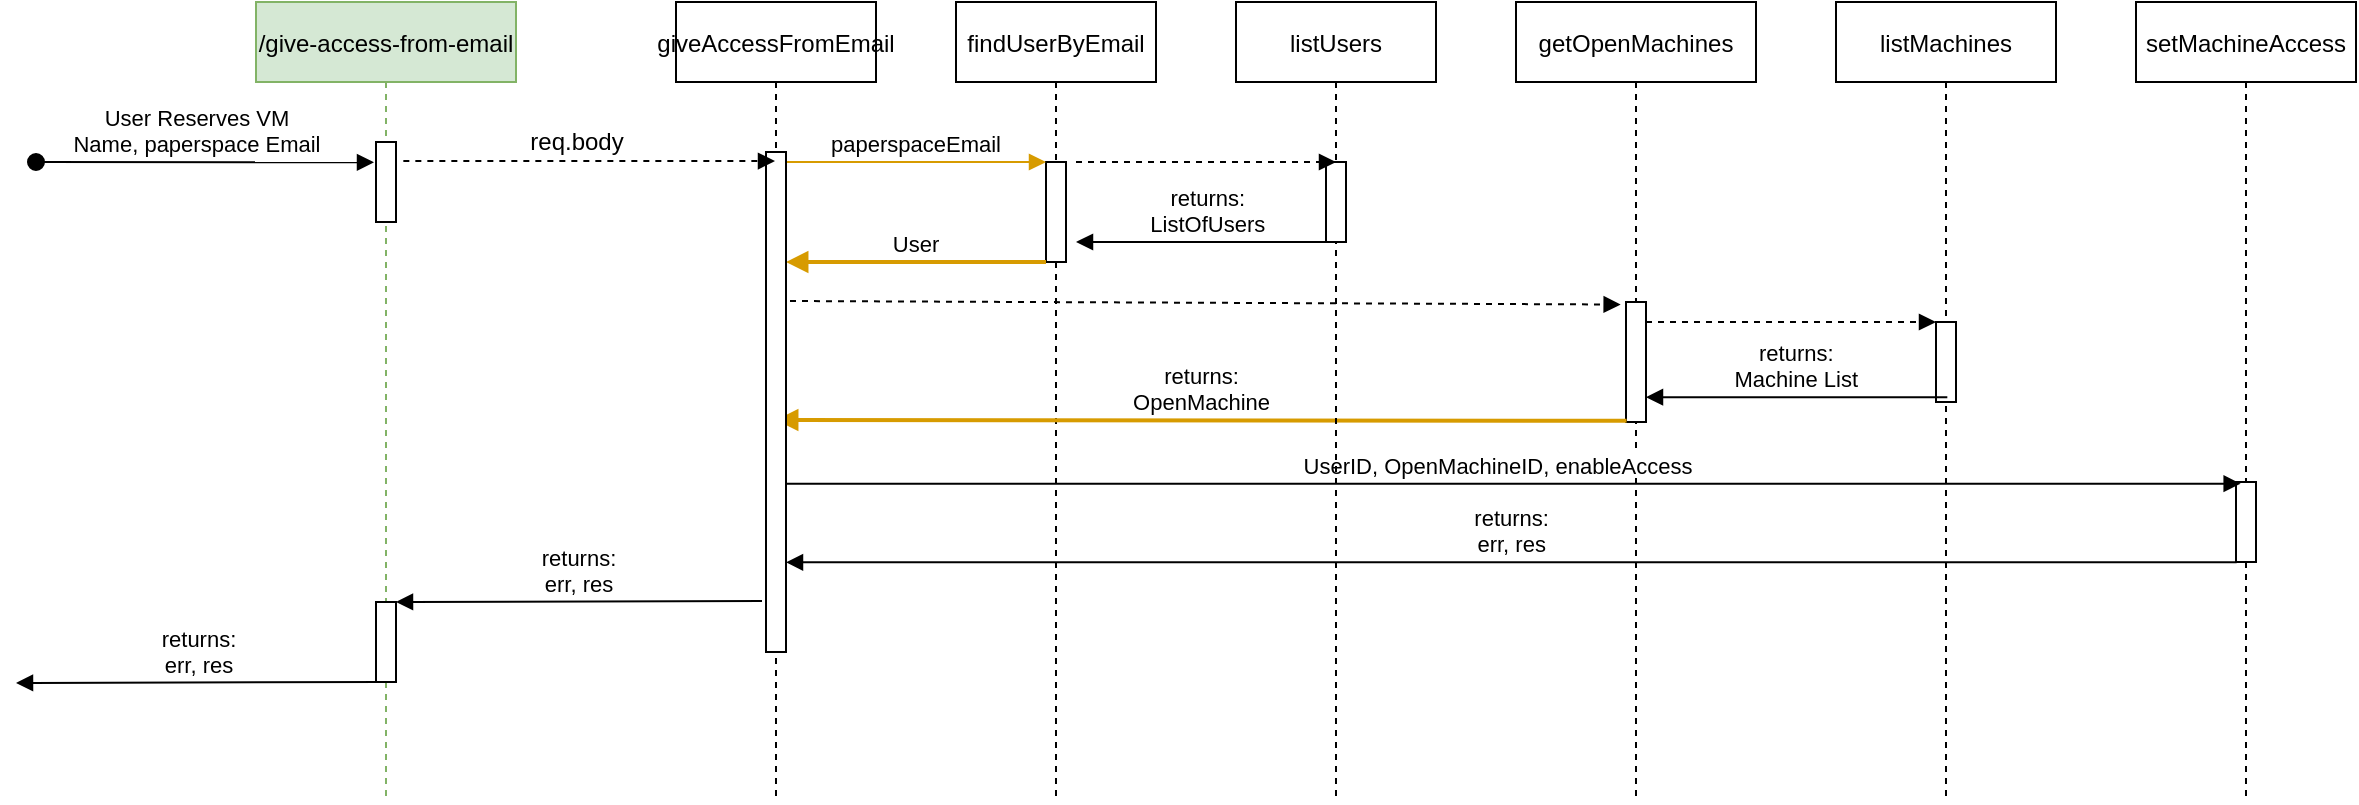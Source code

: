 <mxfile version="13.7.7" type="github">
  <diagram id="kgpKYQtTHZ0yAKxKKP6v" name="Page-1">
    <mxGraphModel dx="1888" dy="548" grid="1" gridSize="10" guides="1" tooltips="1" connect="1" arrows="1" fold="1" page="1" pageScale="1" pageWidth="850" pageHeight="1100" math="0" shadow="0">
      <root>
        <mxCell id="0" />
        <mxCell id="1" parent="0" />
        <mxCell id="3nuBFxr9cyL0pnOWT2aG-1" value="/give-access-from-email" style="shape=umlLifeline;perimeter=lifelinePerimeter;container=1;collapsible=0;recursiveResize=0;rounded=0;shadow=0;strokeWidth=1;fillColor=#d5e8d4;strokeColor=#82b366;" parent="1" vertex="1">
          <mxGeometry x="90" y="80" width="130" height="400" as="geometry" />
        </mxCell>
        <mxCell id="3nuBFxr9cyL0pnOWT2aG-3" value="User Reserves VM&#xa;Name, paperspace Email" style="verticalAlign=bottom;startArrow=oval;endArrow=block;startSize=8;shadow=0;strokeWidth=1;entryX=-0.1;entryY=0.254;entryDx=0;entryDy=0;entryPerimeter=0;" parent="3nuBFxr9cyL0pnOWT2aG-1" target="4qGU43d6GnQb1zzDzPq2-13" edge="1">
          <mxGeometry x="-0.048" relative="1" as="geometry">
            <mxPoint x="-110" y="80" as="sourcePoint" />
            <mxPoint x="40" y="70" as="targetPoint" />
            <mxPoint as="offset" />
          </mxGeometry>
        </mxCell>
        <mxCell id="4qGU43d6GnQb1zzDzPq2-13" value="" style="points=[];perimeter=orthogonalPerimeter;rounded=0;shadow=0;strokeWidth=1;" parent="3nuBFxr9cyL0pnOWT2aG-1" vertex="1">
          <mxGeometry x="60" y="70" width="10" height="40" as="geometry" />
        </mxCell>
        <mxCell id="4qGU43d6GnQb1zzDzPq2-17" value="" style="points=[];perimeter=orthogonalPerimeter;rounded=0;shadow=0;strokeWidth=1;" parent="3nuBFxr9cyL0pnOWT2aG-1" vertex="1">
          <mxGeometry x="60" y="300" width="10" height="40" as="geometry" />
        </mxCell>
        <mxCell id="3nuBFxr9cyL0pnOWT2aG-5" value="findUserByEmail" style="shape=umlLifeline;perimeter=lifelinePerimeter;container=1;collapsible=0;recursiveResize=0;rounded=0;shadow=0;strokeWidth=1;" parent="1" vertex="1">
          <mxGeometry x="440" y="80" width="100" height="400" as="geometry" />
        </mxCell>
        <mxCell id="3nuBFxr9cyL0pnOWT2aG-6" value="" style="points=[];perimeter=orthogonalPerimeter;rounded=0;shadow=0;strokeWidth=1;" parent="3nuBFxr9cyL0pnOWT2aG-5" vertex="1">
          <mxGeometry x="45" y="80" width="10" height="50" as="geometry" />
        </mxCell>
        <mxCell id="3nuBFxr9cyL0pnOWT2aG-8" value="paperspaceEmail" style="verticalAlign=bottom;endArrow=block;entryX=0;entryY=0;shadow=0;strokeWidth=1;fillColor=#ffe6cc;strokeColor=#d79b00;" parent="1" source="3nuBFxr9cyL0pnOWT2aG-2" target="3nuBFxr9cyL0pnOWT2aG-6" edge="1">
          <mxGeometry relative="1" as="geometry">
            <mxPoint x="275" y="160" as="sourcePoint" />
          </mxGeometry>
        </mxCell>
        <mxCell id="3nuBFxr9cyL0pnOWT2aG-9" value="User" style="verticalAlign=bottom;endArrow=block;shadow=0;strokeWidth=2;fillColor=#ffe6cc;strokeColor=#d79b00;" parent="1" source="3nuBFxr9cyL0pnOWT2aG-6" target="3nuBFxr9cyL0pnOWT2aG-2" edge="1">
          <mxGeometry relative="1" as="geometry">
            <mxPoint x="240" y="200" as="sourcePoint" />
            <mxPoint x="160" y="199" as="targetPoint" />
            <Array as="points">
              <mxPoint x="400" y="210" />
            </Array>
          </mxGeometry>
        </mxCell>
        <mxCell id="4qGU43d6GnQb1zzDzPq2-2" value="getOpenMachines" style="shape=umlLifeline;perimeter=lifelinePerimeter;container=1;collapsible=0;recursiveResize=0;rounded=0;shadow=0;strokeWidth=1;" parent="1" vertex="1">
          <mxGeometry x="720" y="80" width="120" height="400" as="geometry" />
        </mxCell>
        <mxCell id="4qGU43d6GnQb1zzDzPq2-3" value="" style="points=[];perimeter=orthogonalPerimeter;rounded=0;shadow=0;strokeWidth=1;" parent="4qGU43d6GnQb1zzDzPq2-2" vertex="1">
          <mxGeometry x="55" y="150" width="10" height="60" as="geometry" />
        </mxCell>
        <mxCell id="4qGU43d6GnQb1zzDzPq2-4" value="" style="verticalAlign=bottom;endArrow=block;shadow=0;strokeWidth=1;dashed=1;exitX=1.2;exitY=0.298;exitDx=0;exitDy=0;exitPerimeter=0;entryX=-0.267;entryY=0.021;entryDx=0;entryDy=0;entryPerimeter=0;" parent="1" source="3nuBFxr9cyL0pnOWT2aG-2" target="4qGU43d6GnQb1zzDzPq2-3" edge="1">
          <mxGeometry relative="1" as="geometry">
            <mxPoint x="160" y="240" as="sourcePoint" />
            <mxPoint x="500" y="240.24" as="targetPoint" />
          </mxGeometry>
        </mxCell>
        <mxCell id="4qGU43d6GnQb1zzDzPq2-5" value="returns:&#xa;OpenMachine" style="verticalAlign=bottom;endArrow=block;shadow=0;strokeWidth=2;exitX=0.029;exitY=0.99;exitDx=0;exitDy=0;exitPerimeter=0;fillColor=#ffe6cc;strokeColor=#d79b00;" parent="1" source="4qGU43d6GnQb1zzDzPq2-3" edge="1">
          <mxGeometry relative="1" as="geometry">
            <mxPoint x="495" y="260" as="sourcePoint" />
            <mxPoint x="350" y="289" as="targetPoint" />
          </mxGeometry>
        </mxCell>
        <mxCell id="4qGU43d6GnQb1zzDzPq2-6" value="setMachineAccess" style="shape=umlLifeline;perimeter=lifelinePerimeter;container=1;collapsible=0;recursiveResize=0;rounded=0;shadow=0;strokeWidth=1;" parent="1" vertex="1">
          <mxGeometry x="1030" y="80" width="110" height="400" as="geometry" />
        </mxCell>
        <mxCell id="4qGU43d6GnQb1zzDzPq2-7" value="" style="points=[];perimeter=orthogonalPerimeter;rounded=0;shadow=0;strokeWidth=1;" parent="4qGU43d6GnQb1zzDzPq2-6" vertex="1">
          <mxGeometry x="50" y="240" width="10" height="40" as="geometry" />
        </mxCell>
        <mxCell id="4qGU43d6GnQb1zzDzPq2-8" value="UserID, OpenMachineID, enableAccess" style="verticalAlign=bottom;endArrow=block;entryX=0.233;entryY=0.021;shadow=0;strokeWidth=1;entryDx=0;entryDy=0;entryPerimeter=0;" parent="1" source="4qGU43d6GnQb1zzDzPq2-11" target="4qGU43d6GnQb1zzDzPq2-7" edge="1">
          <mxGeometry x="-0.014" relative="1" as="geometry">
            <mxPoint x="460" y="320" as="sourcePoint" />
            <mxPoint x="645" y="320" as="targetPoint" />
            <mxPoint as="offset" />
          </mxGeometry>
        </mxCell>
        <mxCell id="4qGU43d6GnQb1zzDzPq2-10" value="returns:&#xa;err, res" style="verticalAlign=bottom;endArrow=block;shadow=0;strokeWidth=1;exitX=0.033;exitY=1.004;exitDx=0;exitDy=0;exitPerimeter=0;" parent="1" source="4qGU43d6GnQb1zzDzPq2-7" target="3nuBFxr9cyL0pnOWT2aG-2" edge="1">
          <mxGeometry relative="1" as="geometry">
            <mxPoint x="650.62" y="360" as="sourcePoint" />
            <mxPoint x="309.997" y="360" as="targetPoint" />
          </mxGeometry>
        </mxCell>
        <mxCell id="4qGU43d6GnQb1zzDzPq2-11" value="giveAccessFromEmail" style="shape=umlLifeline;perimeter=lifelinePerimeter;container=1;collapsible=0;recursiveResize=0;rounded=0;shadow=0;strokeWidth=1;" parent="1" vertex="1">
          <mxGeometry x="300" y="80" width="100" height="400" as="geometry" />
        </mxCell>
        <mxCell id="3nuBFxr9cyL0pnOWT2aG-2" value="" style="points=[];perimeter=orthogonalPerimeter;rounded=0;shadow=0;strokeWidth=1;" parent="4qGU43d6GnQb1zzDzPq2-11" vertex="1">
          <mxGeometry x="45" y="75" width="10" height="250" as="geometry" />
        </mxCell>
        <mxCell id="4qGU43d6GnQb1zzDzPq2-14" value="" style="verticalAlign=bottom;endArrow=block;shadow=0;strokeWidth=1;dashed=1;exitX=1.367;exitY=0.238;exitDx=0;exitDy=0;exitPerimeter=0;" parent="1" source="4qGU43d6GnQb1zzDzPq2-13" target="4qGU43d6GnQb1zzDzPq2-11" edge="1">
          <mxGeometry relative="1" as="geometry">
            <mxPoint x="170" y="160" as="sourcePoint" />
            <mxPoint x="337.33" y="162" as="targetPoint" />
          </mxGeometry>
        </mxCell>
        <mxCell id="4qGU43d6GnQb1zzDzPq2-16" value="req.body" style="text;html=1;align=center;verticalAlign=middle;resizable=0;points=[];autosize=1;" parent="1" vertex="1">
          <mxGeometry x="220" y="140" width="60" height="20" as="geometry" />
        </mxCell>
        <mxCell id="4qGU43d6GnQb1zzDzPq2-18" value="returns:&#xa;err, res" style="verticalAlign=bottom;endArrow=block;shadow=0;strokeWidth=1;exitX=-0.2;exitY=0.898;exitDx=0;exitDy=0;exitPerimeter=0;" parent="1" source="3nuBFxr9cyL0pnOWT2aG-2" edge="1">
          <mxGeometry relative="1" as="geometry">
            <mxPoint x="595.33" y="380.0" as="sourcePoint" />
            <mxPoint x="160" y="380.0" as="targetPoint" />
          </mxGeometry>
        </mxCell>
        <mxCell id="4qGU43d6GnQb1zzDzPq2-19" value="returns:&#xa;err, res" style="verticalAlign=bottom;endArrow=block;shadow=0;strokeWidth=1;exitX=-0.2;exitY=0.898;exitDx=0;exitDy=0;exitPerimeter=0;" parent="1" edge="1">
          <mxGeometry relative="1" as="geometry">
            <mxPoint x="153" y="420" as="sourcePoint" />
            <mxPoint x="-30" y="420.5" as="targetPoint" />
          </mxGeometry>
        </mxCell>
        <mxCell id="4qGU43d6GnQb1zzDzPq2-20" value="listMachines" style="shape=umlLifeline;perimeter=lifelinePerimeter;container=1;collapsible=0;recursiveResize=0;rounded=0;shadow=0;strokeWidth=1;" parent="1" vertex="1">
          <mxGeometry x="880" y="80" width="110" height="400" as="geometry" />
        </mxCell>
        <mxCell id="4qGU43d6GnQb1zzDzPq2-21" value="" style="points=[];perimeter=orthogonalPerimeter;rounded=0;shadow=0;strokeWidth=1;" parent="4qGU43d6GnQb1zzDzPq2-20" vertex="1">
          <mxGeometry x="50" y="160" width="10" height="40" as="geometry" />
        </mxCell>
        <mxCell id="4qGU43d6GnQb1zzDzPq2-22" value="" style="verticalAlign=bottom;endArrow=block;shadow=0;strokeWidth=1;dashed=1;" parent="1" source="4qGU43d6GnQb1zzDzPq2-3" target="4qGU43d6GnQb1zzDzPq2-21" edge="1">
          <mxGeometry relative="1" as="geometry">
            <mxPoint x="790" y="251" as="sourcePoint" />
            <mxPoint x="927.33" y="250.84" as="targetPoint" />
            <Array as="points">
              <mxPoint x="870" y="240" />
            </Array>
          </mxGeometry>
        </mxCell>
        <mxCell id="4qGU43d6GnQb1zzDzPq2-23" value="returns:&#xa;Machine List" style="verticalAlign=bottom;endArrow=block;shadow=0;strokeWidth=1;exitX=0.506;exitY=0.494;exitDx=0;exitDy=0;exitPerimeter=0;" parent="1" source="4qGU43d6GnQb1zzDzPq2-20" target="4qGU43d6GnQb1zzDzPq2-3" edge="1">
          <mxGeometry relative="1" as="geometry">
            <mxPoint x="785.29" y="289.6" as="sourcePoint" />
            <mxPoint x="500" y="289.5" as="targetPoint" />
          </mxGeometry>
        </mxCell>
        <mxCell id="4qGU43d6GnQb1zzDzPq2-24" value="listUsers" style="shape=umlLifeline;perimeter=lifelinePerimeter;container=1;collapsible=0;recursiveResize=0;rounded=0;shadow=0;strokeWidth=1;" parent="1" vertex="1">
          <mxGeometry x="580" y="80" width="100" height="400" as="geometry" />
        </mxCell>
        <mxCell id="4qGU43d6GnQb1zzDzPq2-25" value="" style="points=[];perimeter=orthogonalPerimeter;rounded=0;shadow=0;strokeWidth=1;" parent="4qGU43d6GnQb1zzDzPq2-24" vertex="1">
          <mxGeometry x="45" y="80" width="10" height="40" as="geometry" />
        </mxCell>
        <mxCell id="4qGU43d6GnQb1zzDzPq2-26" value="" style="verticalAlign=bottom;endArrow=block;entryX=0;entryY=0;shadow=0;strokeWidth=1;dashed=1;" parent="1" edge="1">
          <mxGeometry relative="1" as="geometry">
            <mxPoint x="500" y="160" as="sourcePoint" />
            <mxPoint x="630" y="160" as="targetPoint" />
          </mxGeometry>
        </mxCell>
        <mxCell id="4qGU43d6GnQb1zzDzPq2-27" value="returns:&#xa;ListOfUsers" style="verticalAlign=bottom;endArrow=block;shadow=0;strokeWidth=1;entryX=0.536;entryY=0.314;entryDx=0;entryDy=0;entryPerimeter=0;" parent="1" edge="1">
          <mxGeometry relative="1" as="geometry">
            <mxPoint x="631.4" y="200" as="sourcePoint" />
            <mxPoint x="500" y="200" as="targetPoint" />
          </mxGeometry>
        </mxCell>
      </root>
    </mxGraphModel>
  </diagram>
</mxfile>
